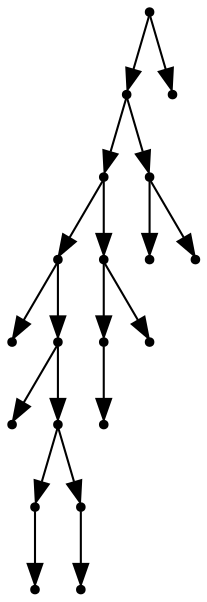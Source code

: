 digraph {
  19 [shape=point];
  17 [shape=point];
  13 [shape=point];
  8 [shape=point];
  0 [shape=point];
  7 [shape=point];
  1 [shape=point];
  6 [shape=point];
  3 [shape=point];
  2 [shape=point];
  5 [shape=point];
  4 [shape=point];
  12 [shape=point];
  10 [shape=point];
  9 [shape=point];
  11 [shape=point];
  16 [shape=point];
  14 [shape=point];
  15 [shape=point];
  18 [shape=point];
19 -> 17;
17 -> 13;
13 -> 8;
8 -> 0;
8 -> 7;
7 -> 1;
7 -> 6;
6 -> 3;
3 -> 2;
6 -> 5;
5 -> 4;
13 -> 12;
12 -> 10;
10 -> 9;
12 -> 11;
17 -> 16;
16 -> 14;
16 -> 15;
19 -> 18;
}
